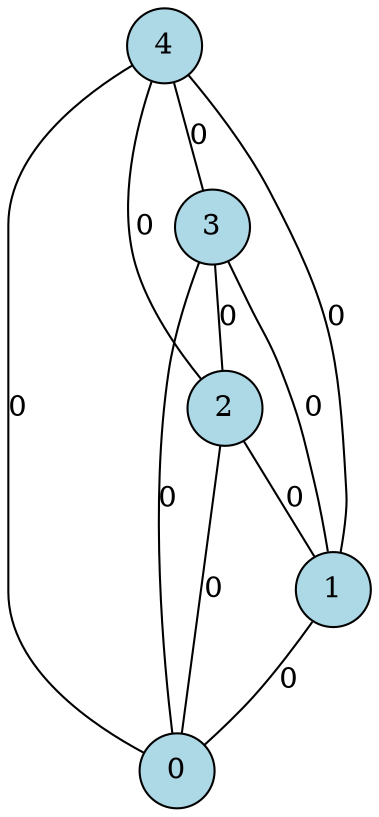 graph G {
  node [shape=circle, style="filled", fillcolor=lightblue, color=black, penwidth=1];
  edge [penwidth=1];
  4 [label="4"];
  3 [label="3"];
  2 [label="2"];
  1 [label="1"];
  0 [label="0"];
  4 -- 3 [label="0"];
  4 -- 2 [label="0"];
  4 -- 1 [label="0"];
  4 -- 0 [label="0"];
  3 -- 2 [label="0"];
  3 -- 1 [label="0"];
  3 -- 0 [label="0"];
  2 -- 1 [label="0"];
  2 -- 0 [label="0"];
  1 -- 0 [label="0"];
}
